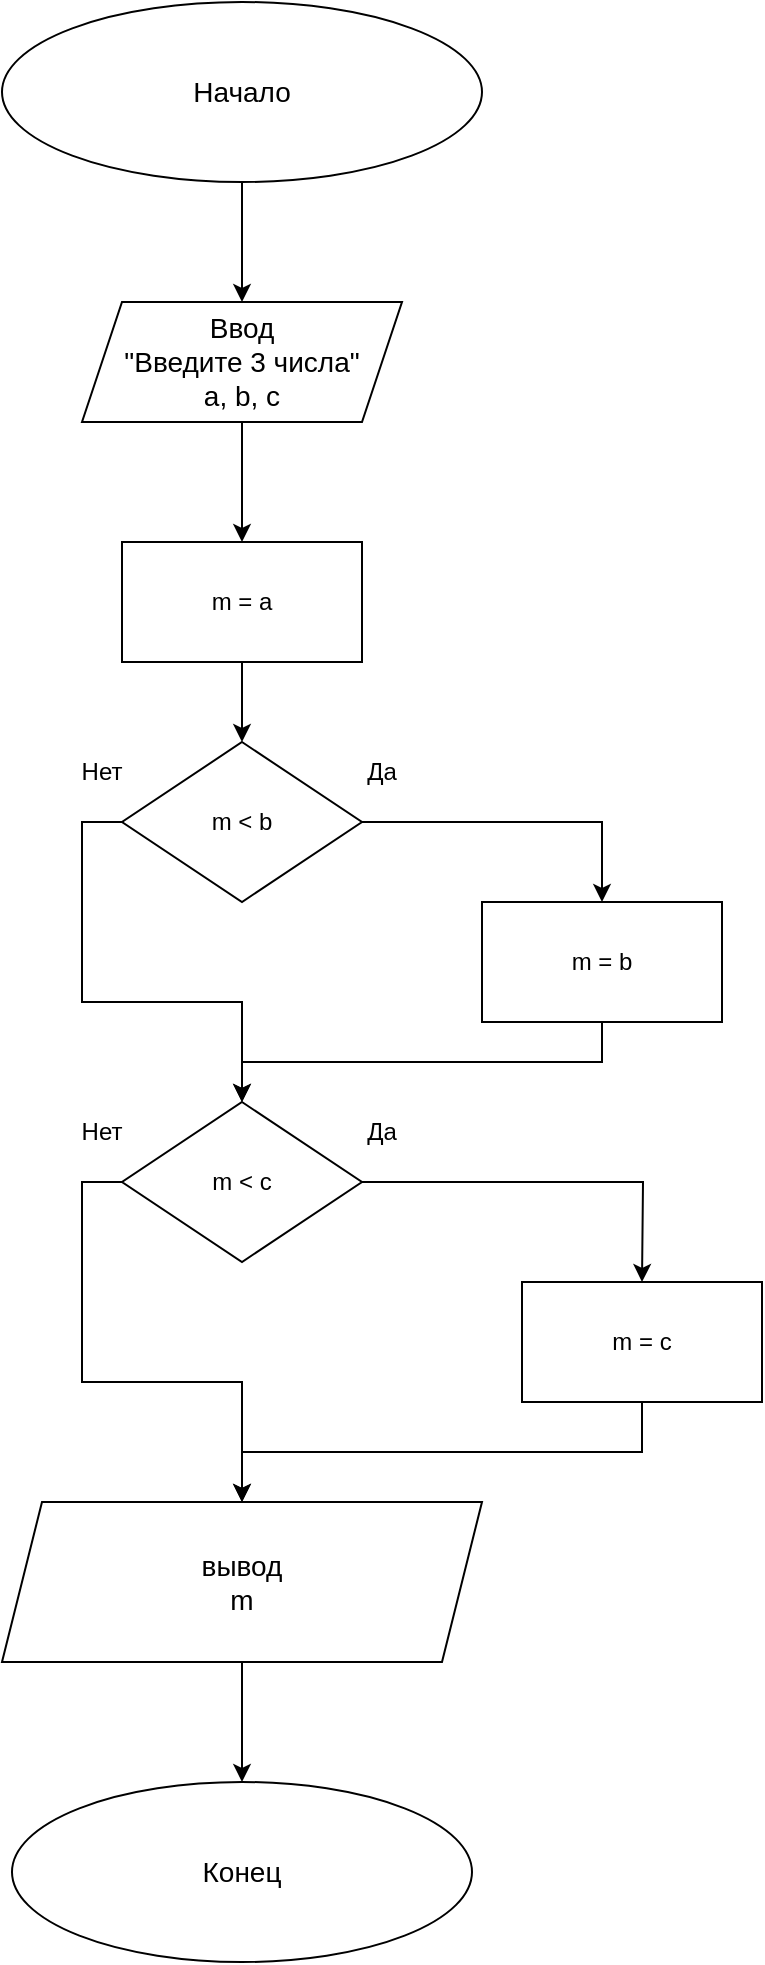 <mxfile version="21.0.2" type="github"><diagram name="Lesson 1" id="9rfit8NfDstACTDksjje"><mxGraphModel dx="1434" dy="796" grid="1" gridSize="10" guides="1" tooltips="1" connect="1" arrows="1" fold="1" page="1" pageScale="1" pageWidth="827" pageHeight="1169" math="0" shadow="0"><root><mxCell id="0"/><mxCell id="1" parent="0"/><mxCell id="S7hohs7HGX6TS_TGtXKc-8" style="edgeStyle=orthogonalEdgeStyle;rounded=0;orthogonalLoop=1;jettySize=auto;html=1;exitX=0.5;exitY=1;exitDx=0;exitDy=0;fontSize=14;" parent="1" source="S7hohs7HGX6TS_TGtXKc-2" edge="1"><mxGeometry relative="1" as="geometry"><mxPoint x="440" y="160" as="targetPoint"/></mxGeometry></mxCell><mxCell id="S7hohs7HGX6TS_TGtXKc-2" value="&lt;font style=&quot;font-size: 14px;&quot;&gt;Начало&lt;/font&gt;" style="ellipse;whiteSpace=wrap;html=1;" parent="1" vertex="1"><mxGeometry x="320" y="10" width="240" height="90" as="geometry"/></mxCell><mxCell id="mFssDMQ11JkXeXbwTKwG-3" style="edgeStyle=orthogonalEdgeStyle;rounded=0;orthogonalLoop=1;jettySize=auto;html=1;exitX=0.5;exitY=1;exitDx=0;exitDy=0;entryX=0.5;entryY=0;entryDx=0;entryDy=0;" edge="1" parent="1" source="mFssDMQ11JkXeXbwTKwG-1" target="mFssDMQ11JkXeXbwTKwG-2"><mxGeometry relative="1" as="geometry"/></mxCell><mxCell id="mFssDMQ11JkXeXbwTKwG-1" value="Ввод&lt;br&gt;&quot;Введите 3 числа&quot;&lt;br&gt;a, b, c" style="shape=parallelogram;perimeter=parallelogramPerimeter;whiteSpace=wrap;html=1;fixedSize=1;fontSize=14;" vertex="1" parent="1"><mxGeometry x="360" y="160" width="160" height="60" as="geometry"/></mxCell><mxCell id="mFssDMQ11JkXeXbwTKwG-7" style="edgeStyle=orthogonalEdgeStyle;rounded=0;orthogonalLoop=1;jettySize=auto;html=1;exitX=0.5;exitY=1;exitDx=0;exitDy=0;entryX=0.5;entryY=0;entryDx=0;entryDy=0;" edge="1" parent="1" source="mFssDMQ11JkXeXbwTKwG-2" target="mFssDMQ11JkXeXbwTKwG-4"><mxGeometry relative="1" as="geometry"/></mxCell><mxCell id="mFssDMQ11JkXeXbwTKwG-2" value="m = a" style="rounded=0;whiteSpace=wrap;html=1;" vertex="1" parent="1"><mxGeometry x="380" y="280" width="120" height="60" as="geometry"/></mxCell><mxCell id="mFssDMQ11JkXeXbwTKwG-9" style="edgeStyle=orthogonalEdgeStyle;rounded=0;orthogonalLoop=1;jettySize=auto;html=1;exitX=1;exitY=0.5;exitDx=0;exitDy=0;entryX=0.5;entryY=0;entryDx=0;entryDy=0;" edge="1" parent="1" source="mFssDMQ11JkXeXbwTKwG-4" target="mFssDMQ11JkXeXbwTKwG-8"><mxGeometry relative="1" as="geometry"/></mxCell><mxCell id="mFssDMQ11JkXeXbwTKwG-16" style="edgeStyle=orthogonalEdgeStyle;rounded=0;orthogonalLoop=1;jettySize=auto;html=1;exitX=0;exitY=0.5;exitDx=0;exitDy=0;entryX=0.5;entryY=0;entryDx=0;entryDy=0;" edge="1" parent="1" source="mFssDMQ11JkXeXbwTKwG-4" target="mFssDMQ11JkXeXbwTKwG-10"><mxGeometry relative="1" as="geometry"/></mxCell><mxCell id="mFssDMQ11JkXeXbwTKwG-4" value="m &amp;lt; b" style="rhombus;whiteSpace=wrap;html=1;" vertex="1" parent="1"><mxGeometry x="380" y="380" width="120" height="80" as="geometry"/></mxCell><mxCell id="mFssDMQ11JkXeXbwTKwG-5" value="Нет" style="text;html=1;strokeColor=none;fillColor=none;align=center;verticalAlign=middle;whiteSpace=wrap;rounded=0;" vertex="1" parent="1"><mxGeometry x="340" y="380" width="60" height="30" as="geometry"/></mxCell><mxCell id="mFssDMQ11JkXeXbwTKwG-6" value="Да" style="text;html=1;strokeColor=none;fillColor=none;align=center;verticalAlign=middle;whiteSpace=wrap;rounded=0;" vertex="1" parent="1"><mxGeometry x="480" y="380" width="60" height="30" as="geometry"/></mxCell><mxCell id="mFssDMQ11JkXeXbwTKwG-17" style="edgeStyle=orthogonalEdgeStyle;rounded=0;orthogonalLoop=1;jettySize=auto;html=1;exitX=0.5;exitY=1;exitDx=0;exitDy=0;entryX=0.5;entryY=0;entryDx=0;entryDy=0;" edge="1" parent="1" source="mFssDMQ11JkXeXbwTKwG-8" target="mFssDMQ11JkXeXbwTKwG-10"><mxGeometry relative="1" as="geometry"/></mxCell><mxCell id="mFssDMQ11JkXeXbwTKwG-8" value="m = b" style="rounded=0;whiteSpace=wrap;html=1;" vertex="1" parent="1"><mxGeometry x="560" y="460" width="120" height="60" as="geometry"/></mxCell><mxCell id="mFssDMQ11JkXeXbwTKwG-13" style="edgeStyle=orthogonalEdgeStyle;rounded=0;orthogonalLoop=1;jettySize=auto;html=1;exitX=1;exitY=0.5;exitDx=0;exitDy=0;" edge="1" parent="1" source="mFssDMQ11JkXeXbwTKwG-10"><mxGeometry relative="1" as="geometry"><mxPoint x="640" y="650" as="targetPoint"/></mxGeometry></mxCell><mxCell id="mFssDMQ11JkXeXbwTKwG-20" style="edgeStyle=orthogonalEdgeStyle;rounded=0;orthogonalLoop=1;jettySize=auto;html=1;exitX=0;exitY=0.5;exitDx=0;exitDy=0;" edge="1" parent="1" source="mFssDMQ11JkXeXbwTKwG-10" target="mFssDMQ11JkXeXbwTKwG-18"><mxGeometry relative="1" as="geometry"/></mxCell><mxCell id="mFssDMQ11JkXeXbwTKwG-10" value="m &amp;lt; c" style="rhombus;whiteSpace=wrap;html=1;" vertex="1" parent="1"><mxGeometry x="380" y="560" width="120" height="80" as="geometry"/></mxCell><mxCell id="mFssDMQ11JkXeXbwTKwG-11" value="Нет" style="text;html=1;strokeColor=none;fillColor=none;align=center;verticalAlign=middle;whiteSpace=wrap;rounded=0;" vertex="1" parent="1"><mxGeometry x="340" y="560" width="60" height="30" as="geometry"/></mxCell><mxCell id="mFssDMQ11JkXeXbwTKwG-12" value="Да" style="text;html=1;strokeColor=none;fillColor=none;align=center;verticalAlign=middle;whiteSpace=wrap;rounded=0;" vertex="1" parent="1"><mxGeometry x="480" y="560" width="60" height="30" as="geometry"/></mxCell><mxCell id="mFssDMQ11JkXeXbwTKwG-21" style="edgeStyle=orthogonalEdgeStyle;rounded=0;orthogonalLoop=1;jettySize=auto;html=1;exitX=0.5;exitY=1;exitDx=0;exitDy=0;entryX=0.5;entryY=0;entryDx=0;entryDy=0;" edge="1" parent="1" source="mFssDMQ11JkXeXbwTKwG-14" target="mFssDMQ11JkXeXbwTKwG-18"><mxGeometry relative="1" as="geometry"/></mxCell><mxCell id="mFssDMQ11JkXeXbwTKwG-14" value="m = c" style="rounded=0;whiteSpace=wrap;html=1;" vertex="1" parent="1"><mxGeometry x="580" y="650" width="120" height="60" as="geometry"/></mxCell><mxCell id="mFssDMQ11JkXeXbwTKwG-23" style="edgeStyle=orthogonalEdgeStyle;rounded=0;orthogonalLoop=1;jettySize=auto;html=1;exitX=0.5;exitY=1;exitDx=0;exitDy=0;entryX=0.5;entryY=0;entryDx=0;entryDy=0;" edge="1" parent="1" source="mFssDMQ11JkXeXbwTKwG-18" target="mFssDMQ11JkXeXbwTKwG-22"><mxGeometry relative="1" as="geometry"/></mxCell><mxCell id="mFssDMQ11JkXeXbwTKwG-18" value="вывод&lt;br&gt;m" style="shape=parallelogram;perimeter=parallelogramPerimeter;whiteSpace=wrap;html=1;fixedSize=1;fontSize=14;" vertex="1" parent="1"><mxGeometry x="320" y="760" width="240" height="80" as="geometry"/></mxCell><mxCell id="mFssDMQ11JkXeXbwTKwG-22" value="&lt;font style=&quot;font-size: 14px;&quot;&gt;Конец&lt;/font&gt;" style="ellipse;whiteSpace=wrap;html=1;" vertex="1" parent="1"><mxGeometry x="325" y="900" width="230" height="90" as="geometry"/></mxCell></root></mxGraphModel></diagram></mxfile>
